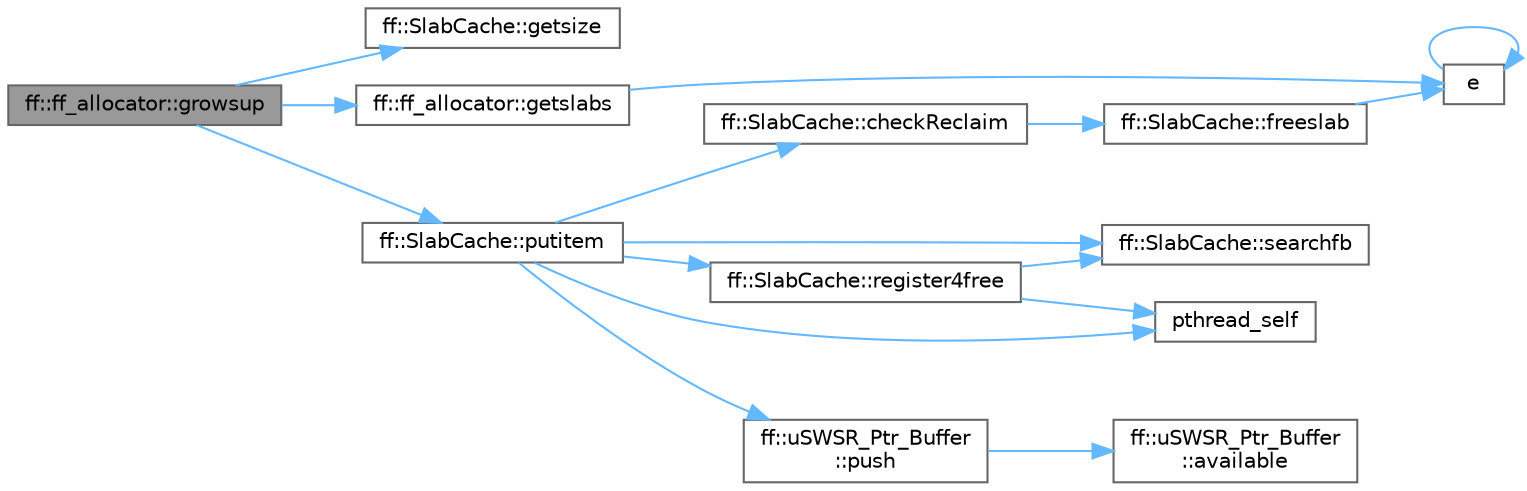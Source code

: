 digraph "ff::ff_allocator::growsup"
{
 // LATEX_PDF_SIZE
  bgcolor="transparent";
  edge [fontname=Helvetica,fontsize=10,labelfontname=Helvetica,labelfontsize=10];
  node [fontname=Helvetica,fontsize=10,shape=box,height=0.2,width=0.4];
  rankdir="LR";
  Node1 [id="Node000001",label="ff::ff_allocator::growsup",height=0.2,width=0.4,color="gray40", fillcolor="grey60", style="filled", fontcolor="black",tooltip=" "];
  Node1 -> Node2 [id="edge16_Node000001_Node000002",color="steelblue1",style="solid",tooltip=" "];
  Node2 [id="Node000002",label="ff::SlabCache::getsize",height=0.2,width=0.4,color="grey40", fillcolor="white", style="filled",URL="$classff_1_1_slab_cache.html#ad68a396a79136ae55167393124365ce3",tooltip="Get the size of the SlabCache"];
  Node1 -> Node3 [id="edge17_Node000001_Node000003",color="steelblue1",style="solid",tooltip=" "];
  Node3 [id="Node000003",label="ff::ff_allocator::getslabs",height=0.2,width=0.4,color="grey40", fillcolor="white", style="filled",URL="$classff_1_1ff__allocator.html#a8382d619374c20723c838afff6dc0585",tooltip=" "];
  Node3 -> Node4 [id="edge18_Node000003_Node000004",color="steelblue1",style="solid",tooltip=" "];
  Node4 [id="Node000004",label="e",height=0.2,width=0.4,color="grey40", fillcolor="white", style="filled",URL="$_cwise__array__power__array_8cpp.html#a9cb86ff854760bf91a154f2724a9101d",tooltip=" "];
  Node4 -> Node4 [id="edge19_Node000004_Node000004",color="steelblue1",style="solid",tooltip=" "];
  Node1 -> Node5 [id="edge20_Node000001_Node000005",color="steelblue1",style="solid",tooltip=" "];
  Node5 [id="Node000005",label="ff::SlabCache::putitem",height=0.2,width=0.4,color="grey40", fillcolor="white", style="filled",URL="$classff_1_1_slab_cache.html#a46e04d141dd4bc5e59c805287966db0a",tooltip=" "];
  Node5 -> Node6 [id="edge21_Node000005_Node000006",color="steelblue1",style="solid",tooltip=" "];
  Node6 [id="Node000006",label="ff::SlabCache::checkReclaim",height=0.2,width=0.4,color="grey40", fillcolor="white", style="filled",URL="$classff_1_1_slab_cache.html#ae7edea362b76f8dd7f5a17c2457be0ee",tooltip=" "];
  Node6 -> Node7 [id="edge22_Node000006_Node000007",color="steelblue1",style="solid",tooltip=" "];
  Node7 [id="Node000007",label="ff::SlabCache::freeslab",height=0.2,width=0.4,color="grey40", fillcolor="white", style="filled",URL="$classff_1_1_slab_cache.html#ab971f6f7d11425dad0f84e49f92d3856",tooltip=" "];
  Node7 -> Node4 [id="edge23_Node000007_Node000004",color="steelblue1",style="solid",tooltip=" "];
  Node5 -> Node8 [id="edge24_Node000005_Node000008",color="steelblue1",style="solid",tooltip=" "];
  Node8 [id="Node000008",label="pthread_self",height=0.2,width=0.4,color="grey40", fillcolor="white", style="filled",URL="$pthread__minport__windows_8h.html#a31ffbf449d7404f9bb088564190c6bce",tooltip=" "];
  Node5 -> Node9 [id="edge25_Node000005_Node000009",color="steelblue1",style="solid",tooltip=" "];
  Node9 [id="Node000009",label="ff::uSWSR_Ptr_Buffer\l::push",height=0.2,width=0.4,color="grey40", fillcolor="white", style="filled",URL="$classff_1_1u_s_w_s_r___ptr___buffer.html#adb1520445be2837b83a33995d2bf4e7f",tooltip="Push"];
  Node9 -> Node10 [id="edge26_Node000009_Node000010",color="steelblue1",style="solid",tooltip=" "];
  Node10 [id="Node000010",label="ff::uSWSR_Ptr_Buffer\l::available",height=0.2,width=0.4,color="grey40", fillcolor="white", style="filled",URL="$classff_1_1u_s_w_s_r___ptr___buffer.html#a20d4e5c065b919d9cfe624c2ea808426",tooltip=" "];
  Node5 -> Node11 [id="edge27_Node000005_Node000011",color="steelblue1",style="solid",tooltip=" "];
  Node11 [id="Node000011",label="ff::SlabCache::register4free",height=0.2,width=0.4,color="grey40", fillcolor="white", style="filled",URL="$classff_1_1_slab_cache.html#a775f0081648d1d7909e1a8908796d628",tooltip=" "];
  Node11 -> Node8 [id="edge28_Node000011_Node000008",color="steelblue1",style="solid",tooltip=" "];
  Node11 -> Node12 [id="edge29_Node000011_Node000012",color="steelblue1",style="solid",tooltip=" "];
  Node12 [id="Node000012",label="ff::SlabCache::searchfb",height=0.2,width=0.4,color="grey40", fillcolor="white", style="filled",URL="$classff_1_1_slab_cache.html#a52b4a51e7c788b16b72fd82ff600af3f",tooltip=" "];
  Node5 -> Node12 [id="edge30_Node000005_Node000012",color="steelblue1",style="solid",tooltip=" "];
}
